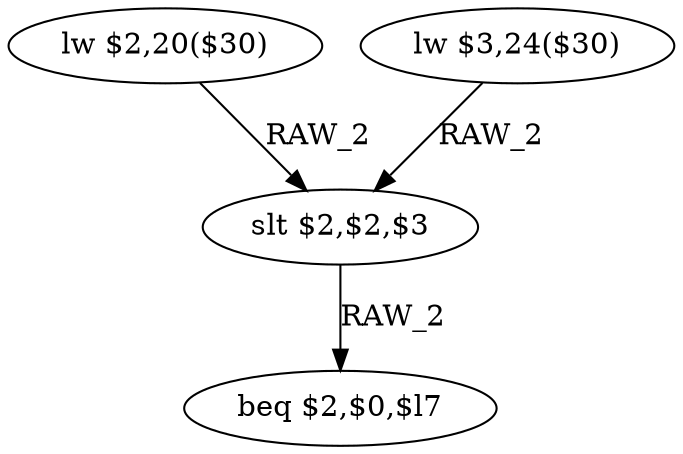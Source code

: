 digraph G1 {
node [shape = ellipse];
i0 [label = "lw $2,20($30)"] ;
i0 ->  i2 [label= "RAW_2"];
i2 [label = "slt $2,$2,$3"] ;
i2 ->  i3 [label= "RAW_2"];
i3 [label = "beq $2,$0,$l7"] ;
i1 [label = "lw $3,24($30)"] ;
i1 ->  i2 [label= "RAW_2"];
}
